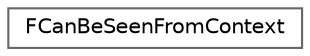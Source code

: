 digraph "Graphical Class Hierarchy"
{
 // INTERACTIVE_SVG=YES
 // LATEX_PDF_SIZE
  bgcolor="transparent";
  edge [fontname=Helvetica,fontsize=10,labelfontname=Helvetica,labelfontsize=10];
  node [fontname=Helvetica,fontsize=10,shape=box,height=0.2,width=0.4];
  rankdir="LR";
  Node0 [id="Node000000",label="FCanBeSeenFromContext",height=0.2,width=0.4,color="grey40", fillcolor="white", style="filled",URL="$d0/d3f/structFCanBeSeenFromContext.html",tooltip=" "];
}
